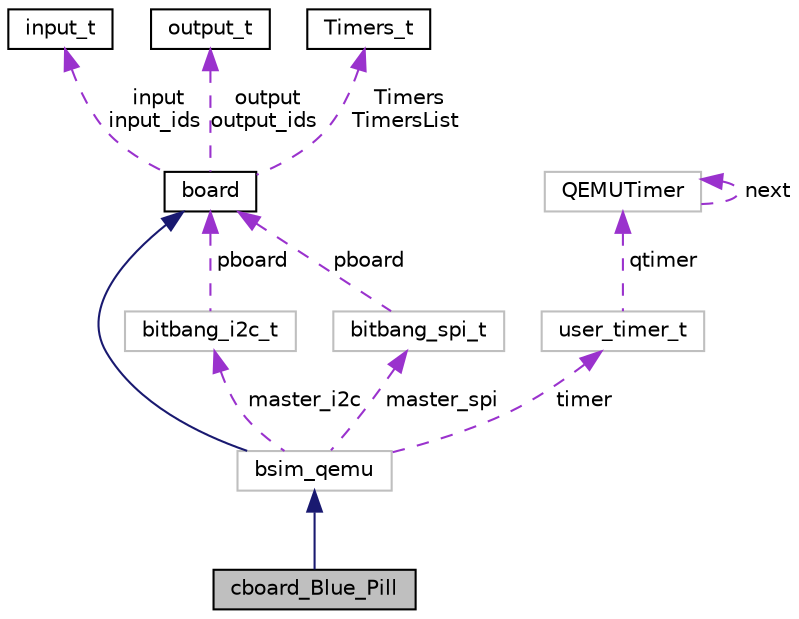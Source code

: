 digraph "cboard_Blue_Pill"
{
 // LATEX_PDF_SIZE
  edge [fontname="Helvetica",fontsize="10",labelfontname="Helvetica",labelfontsize="10"];
  node [fontname="Helvetica",fontsize="10",shape=record];
  Node1 [label="cboard_Blue_Pill",height=0.2,width=0.4,color="black", fillcolor="grey75", style="filled", fontcolor="black",tooltip=" "];
  Node2 -> Node1 [dir="back",color="midnightblue",fontsize="10",style="solid",fontname="Helvetica"];
  Node2 [label="bsim_qemu",height=0.2,width=0.4,color="grey75", fillcolor="white", style="filled",URL="$classbsim__qemu.html",tooltip=" "];
  Node3 -> Node2 [dir="back",color="midnightblue",fontsize="10",style="solid",fontname="Helvetica"];
  Node3 [label="board",height=0.2,width=0.4,color="black", fillcolor="white", style="filled",URL="$classboard.html",tooltip="Board class."];
  Node4 -> Node3 [dir="back",color="darkorchid3",fontsize="10",style="dashed",label=" input\ninput_ids" ,fontname="Helvetica"];
  Node4 [label="input_t",height=0.2,width=0.4,color="black", fillcolor="white", style="filled",URL="$structinput__t.html",tooltip="input map struct"];
  Node5 -> Node3 [dir="back",color="darkorchid3",fontsize="10",style="dashed",label=" output\noutput_ids" ,fontname="Helvetica"];
  Node5 [label="output_t",height=0.2,width=0.4,color="black", fillcolor="white", style="filled",URL="$structoutput__t.html",tooltip="output map struct"];
  Node6 -> Node3 [dir="back",color="darkorchid3",fontsize="10",style="dashed",label=" Timers\nTimersList" ,fontname="Helvetica"];
  Node6 [label="Timers_t",height=0.2,width=0.4,color="black", fillcolor="white", style="filled",URL="$struct_timers__t.html",tooltip="internal timer struct"];
  Node7 -> Node2 [dir="back",color="darkorchid3",fontsize="10",style="dashed",label=" timer" ,fontname="Helvetica"];
  Node7 [label="user_timer_t",height=0.2,width=0.4,color="grey75", fillcolor="white", style="filled",URL="$structuser__timer__t.html",tooltip=" "];
  Node8 -> Node7 [dir="back",color="darkorchid3",fontsize="10",style="dashed",label=" qtimer" ,fontname="Helvetica"];
  Node8 [label="QEMUTimer",height=0.2,width=0.4,color="grey75", fillcolor="white", style="filled",URL="$struct_q_e_m_u_timer.html",tooltip=" "];
  Node8 -> Node8 [dir="back",color="darkorchid3",fontsize="10",style="dashed",label=" next" ,fontname="Helvetica"];
  Node9 -> Node2 [dir="back",color="darkorchid3",fontsize="10",style="dashed",label=" master_i2c" ,fontname="Helvetica"];
  Node9 [label="bitbang_i2c_t",height=0.2,width=0.4,color="grey75", fillcolor="white", style="filled",URL="$structbitbang__i2c__t.html",tooltip=" "];
  Node3 -> Node9 [dir="back",color="darkorchid3",fontsize="10",style="dashed",label=" pboard" ,fontname="Helvetica"];
  Node10 -> Node2 [dir="back",color="darkorchid3",fontsize="10",style="dashed",label=" master_spi" ,fontname="Helvetica"];
  Node10 [label="bitbang_spi_t",height=0.2,width=0.4,color="grey75", fillcolor="white", style="filled",URL="$structbitbang__spi__t.html",tooltip=" "];
  Node3 -> Node10 [dir="back",color="darkorchid3",fontsize="10",style="dashed",label=" pboard" ,fontname="Helvetica"];
}
